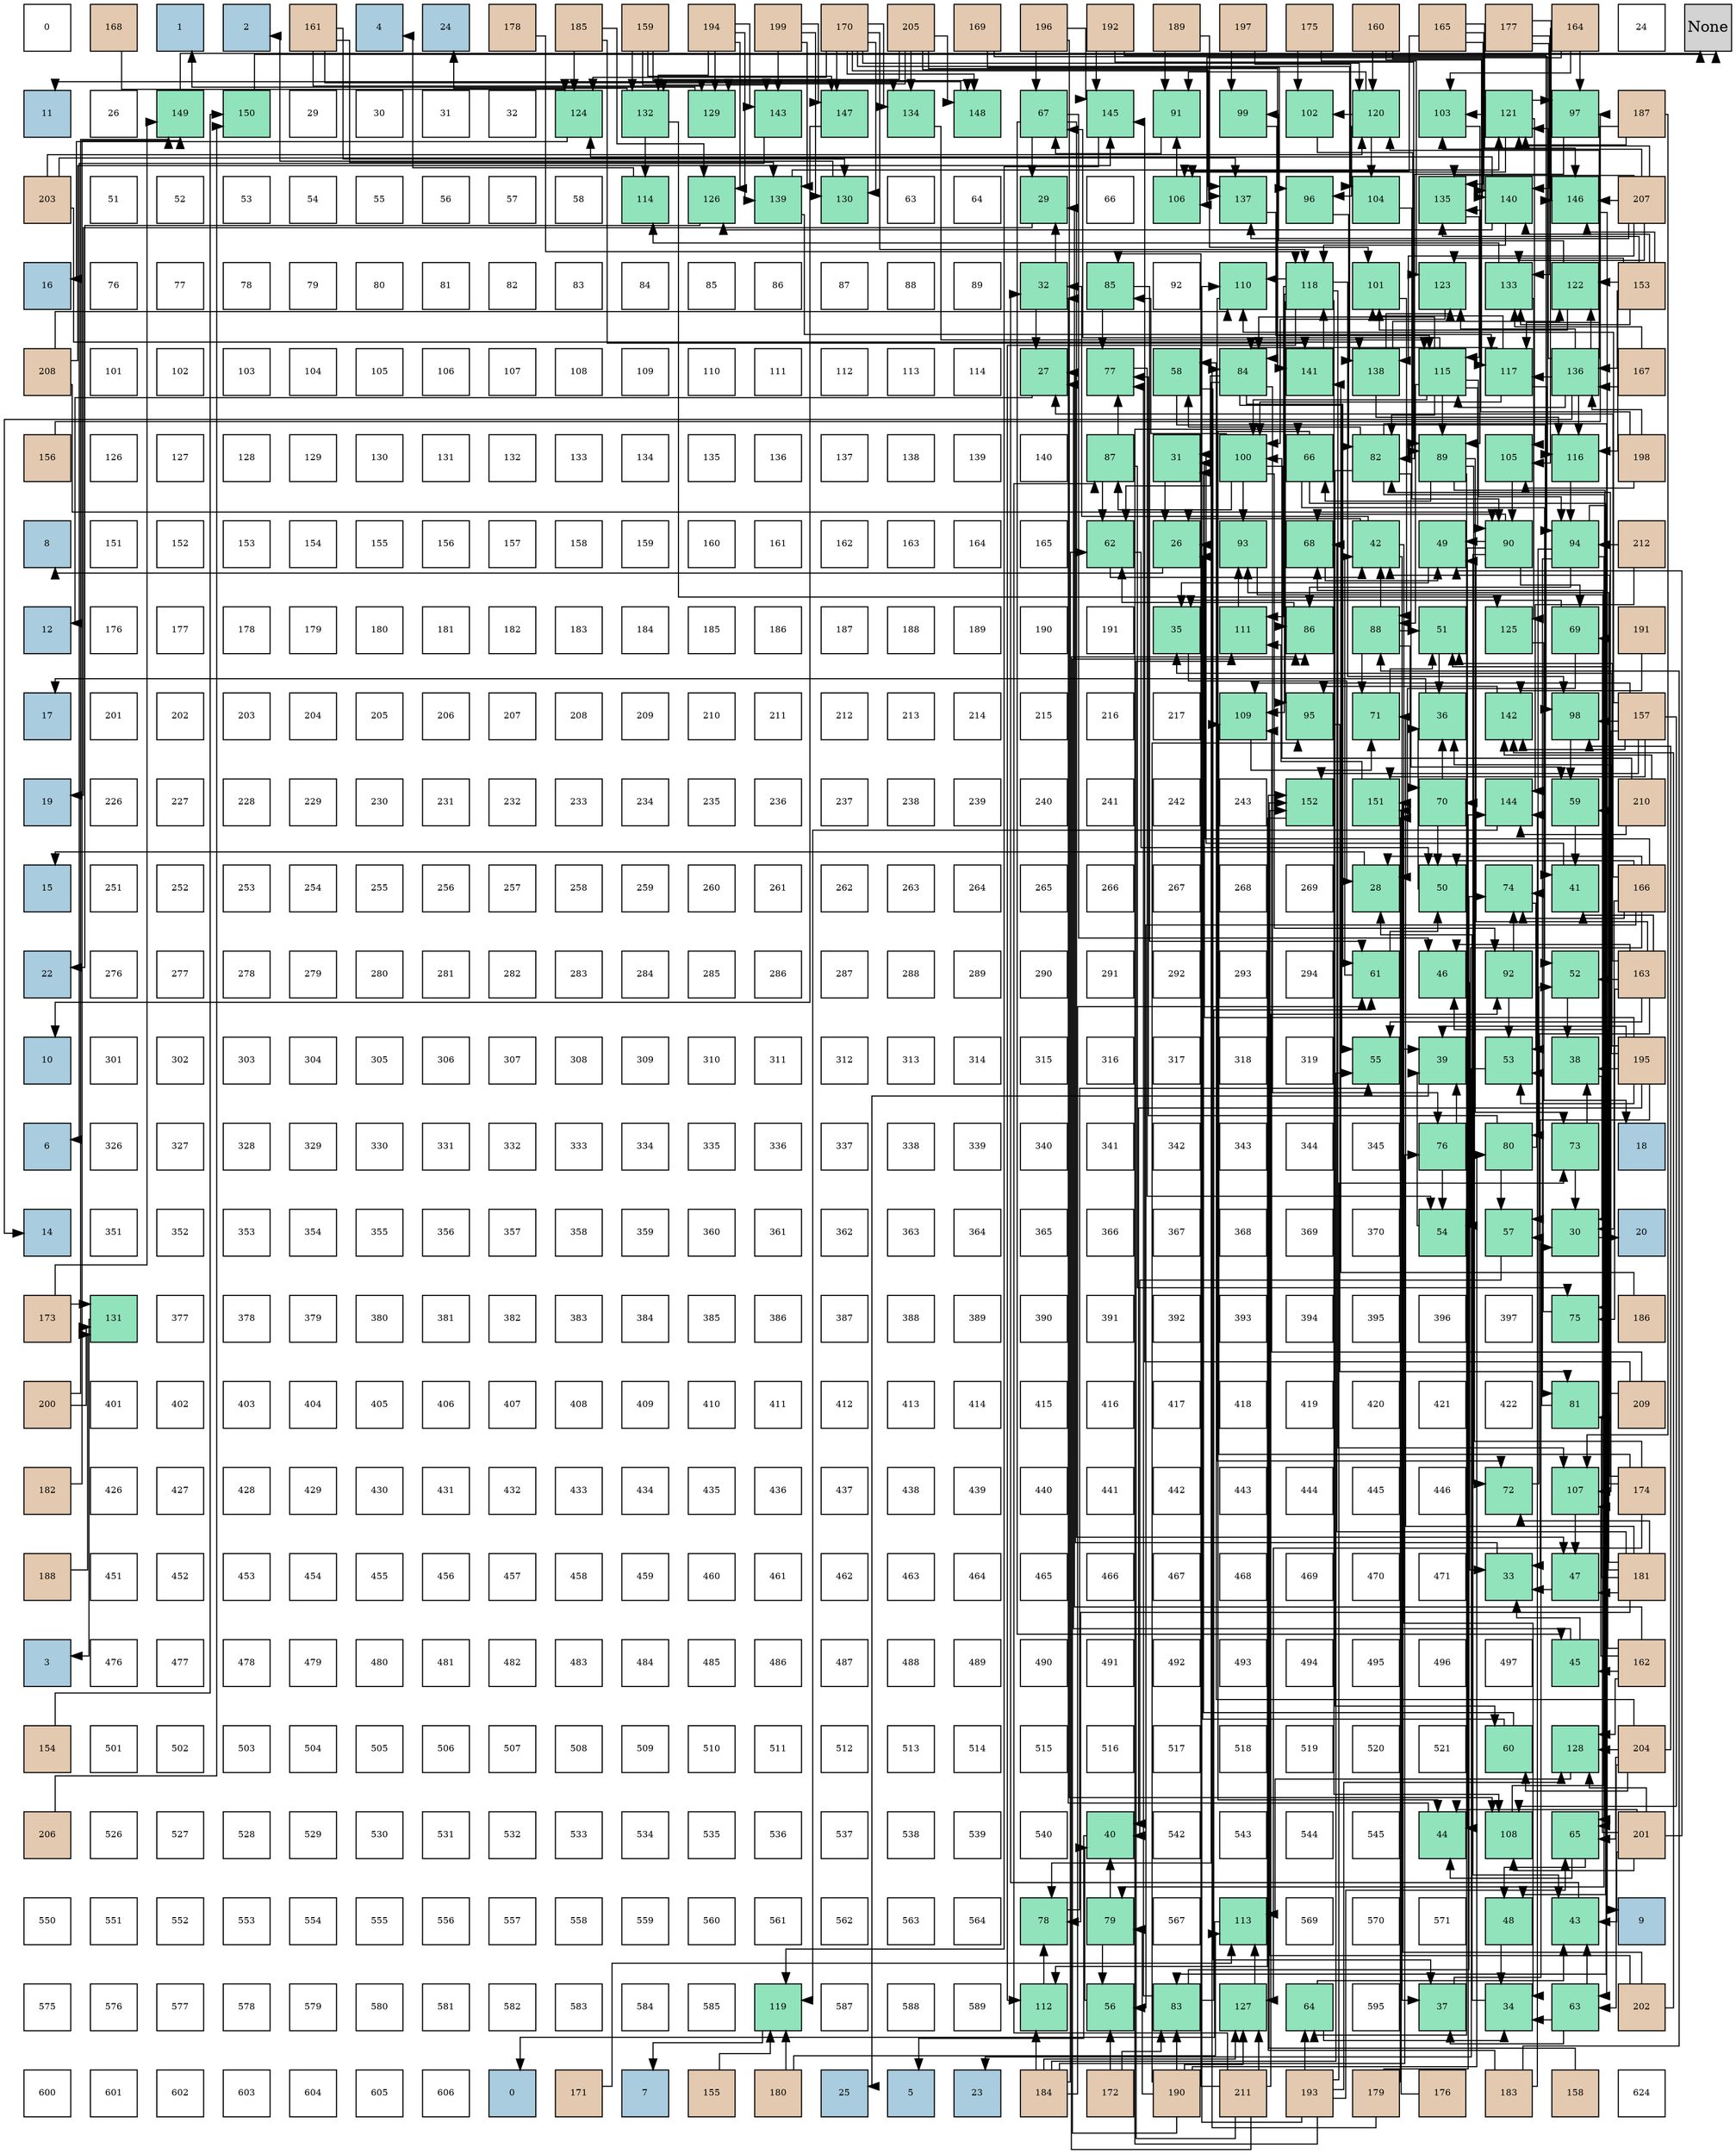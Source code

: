 digraph layout{
 rankdir=TB;
 splines=ortho;
 node [style=filled shape=square fixedsize=true width=0.6];
0[label="0", fontsize=8, fillcolor="#ffffff"];
1[label="168", fontsize=8, fillcolor="#e3c9af"];
2[label="1", fontsize=8, fillcolor="#a9ccde"];
3[label="2", fontsize=8, fillcolor="#a9ccde"];
4[label="161", fontsize=8, fillcolor="#e3c9af"];
5[label="4", fontsize=8, fillcolor="#a9ccde"];
6[label="24", fontsize=8, fillcolor="#a9ccde"];
7[label="178", fontsize=8, fillcolor="#e3c9af"];
8[label="185", fontsize=8, fillcolor="#e3c9af"];
9[label="159", fontsize=8, fillcolor="#e3c9af"];
10[label="194", fontsize=8, fillcolor="#e3c9af"];
11[label="199", fontsize=8, fillcolor="#e3c9af"];
12[label="170", fontsize=8, fillcolor="#e3c9af"];
13[label="205", fontsize=8, fillcolor="#e3c9af"];
14[label="169", fontsize=8, fillcolor="#e3c9af"];
15[label="196", fontsize=8, fillcolor="#e3c9af"];
16[label="192", fontsize=8, fillcolor="#e3c9af"];
17[label="189", fontsize=8, fillcolor="#e3c9af"];
18[label="197", fontsize=8, fillcolor="#e3c9af"];
19[label="175", fontsize=8, fillcolor="#e3c9af"];
20[label="160", fontsize=8, fillcolor="#e3c9af"];
21[label="165", fontsize=8, fillcolor="#e3c9af"];
22[label="177", fontsize=8, fillcolor="#e3c9af"];
23[label="164", fontsize=8, fillcolor="#e3c9af"];
24[label="24", fontsize=8, fillcolor="#ffffff"];
25[label="11", fontsize=8, fillcolor="#a9ccde"];
26[label="26", fontsize=8, fillcolor="#ffffff"];
27[label="149", fontsize=8, fillcolor="#91e3bb"];
28[label="150", fontsize=8, fillcolor="#91e3bb"];
29[label="29", fontsize=8, fillcolor="#ffffff"];
30[label="30", fontsize=8, fillcolor="#ffffff"];
31[label="31", fontsize=8, fillcolor="#ffffff"];
32[label="32", fontsize=8, fillcolor="#ffffff"];
33[label="124", fontsize=8, fillcolor="#91e3bb"];
34[label="132", fontsize=8, fillcolor="#91e3bb"];
35[label="129", fontsize=8, fillcolor="#91e3bb"];
36[label="143", fontsize=8, fillcolor="#91e3bb"];
37[label="147", fontsize=8, fillcolor="#91e3bb"];
38[label="134", fontsize=8, fillcolor="#91e3bb"];
39[label="148", fontsize=8, fillcolor="#91e3bb"];
40[label="67", fontsize=8, fillcolor="#91e3bb"];
41[label="145", fontsize=8, fillcolor="#91e3bb"];
42[label="91", fontsize=8, fillcolor="#91e3bb"];
43[label="99", fontsize=8, fillcolor="#91e3bb"];
44[label="102", fontsize=8, fillcolor="#91e3bb"];
45[label="120", fontsize=8, fillcolor="#91e3bb"];
46[label="103", fontsize=8, fillcolor="#91e3bb"];
47[label="121", fontsize=8, fillcolor="#91e3bb"];
48[label="97", fontsize=8, fillcolor="#91e3bb"];
49[label="187", fontsize=8, fillcolor="#e3c9af"];
50[label="203", fontsize=8, fillcolor="#e3c9af"];
51[label="51", fontsize=8, fillcolor="#ffffff"];
52[label="52", fontsize=8, fillcolor="#ffffff"];
53[label="53", fontsize=8, fillcolor="#ffffff"];
54[label="54", fontsize=8, fillcolor="#ffffff"];
55[label="55", fontsize=8, fillcolor="#ffffff"];
56[label="56", fontsize=8, fillcolor="#ffffff"];
57[label="57", fontsize=8, fillcolor="#ffffff"];
58[label="58", fontsize=8, fillcolor="#ffffff"];
59[label="114", fontsize=8, fillcolor="#91e3bb"];
60[label="126", fontsize=8, fillcolor="#91e3bb"];
61[label="139", fontsize=8, fillcolor="#91e3bb"];
62[label="130", fontsize=8, fillcolor="#91e3bb"];
63[label="63", fontsize=8, fillcolor="#ffffff"];
64[label="64", fontsize=8, fillcolor="#ffffff"];
65[label="29", fontsize=8, fillcolor="#91e3bb"];
66[label="66", fontsize=8, fillcolor="#ffffff"];
67[label="106", fontsize=8, fillcolor="#91e3bb"];
68[label="137", fontsize=8, fillcolor="#91e3bb"];
69[label="96", fontsize=8, fillcolor="#91e3bb"];
70[label="104", fontsize=8, fillcolor="#91e3bb"];
71[label="135", fontsize=8, fillcolor="#91e3bb"];
72[label="140", fontsize=8, fillcolor="#91e3bb"];
73[label="146", fontsize=8, fillcolor="#91e3bb"];
74[label="207", fontsize=8, fillcolor="#e3c9af"];
75[label="16", fontsize=8, fillcolor="#a9ccde"];
76[label="76", fontsize=8, fillcolor="#ffffff"];
77[label="77", fontsize=8, fillcolor="#ffffff"];
78[label="78", fontsize=8, fillcolor="#ffffff"];
79[label="79", fontsize=8, fillcolor="#ffffff"];
80[label="80", fontsize=8, fillcolor="#ffffff"];
81[label="81", fontsize=8, fillcolor="#ffffff"];
82[label="82", fontsize=8, fillcolor="#ffffff"];
83[label="83", fontsize=8, fillcolor="#ffffff"];
84[label="84", fontsize=8, fillcolor="#ffffff"];
85[label="85", fontsize=8, fillcolor="#ffffff"];
86[label="86", fontsize=8, fillcolor="#ffffff"];
87[label="87", fontsize=8, fillcolor="#ffffff"];
88[label="88", fontsize=8, fillcolor="#ffffff"];
89[label="89", fontsize=8, fillcolor="#ffffff"];
90[label="32", fontsize=8, fillcolor="#91e3bb"];
91[label="85", fontsize=8, fillcolor="#91e3bb"];
92[label="92", fontsize=8, fillcolor="#ffffff"];
93[label="110", fontsize=8, fillcolor="#91e3bb"];
94[label="118", fontsize=8, fillcolor="#91e3bb"];
95[label="101", fontsize=8, fillcolor="#91e3bb"];
96[label="123", fontsize=8, fillcolor="#91e3bb"];
97[label="133", fontsize=8, fillcolor="#91e3bb"];
98[label="122", fontsize=8, fillcolor="#91e3bb"];
99[label="153", fontsize=8, fillcolor="#e3c9af"];
100[label="208", fontsize=8, fillcolor="#e3c9af"];
101[label="101", fontsize=8, fillcolor="#ffffff"];
102[label="102", fontsize=8, fillcolor="#ffffff"];
103[label="103", fontsize=8, fillcolor="#ffffff"];
104[label="104", fontsize=8, fillcolor="#ffffff"];
105[label="105", fontsize=8, fillcolor="#ffffff"];
106[label="106", fontsize=8, fillcolor="#ffffff"];
107[label="107", fontsize=8, fillcolor="#ffffff"];
108[label="108", fontsize=8, fillcolor="#ffffff"];
109[label="109", fontsize=8, fillcolor="#ffffff"];
110[label="110", fontsize=8, fillcolor="#ffffff"];
111[label="111", fontsize=8, fillcolor="#ffffff"];
112[label="112", fontsize=8, fillcolor="#ffffff"];
113[label="113", fontsize=8, fillcolor="#ffffff"];
114[label="114", fontsize=8, fillcolor="#ffffff"];
115[label="27", fontsize=8, fillcolor="#91e3bb"];
116[label="77", fontsize=8, fillcolor="#91e3bb"];
117[label="58", fontsize=8, fillcolor="#91e3bb"];
118[label="84", fontsize=8, fillcolor="#91e3bb"];
119[label="141", fontsize=8, fillcolor="#91e3bb"];
120[label="138", fontsize=8, fillcolor="#91e3bb"];
121[label="115", fontsize=8, fillcolor="#91e3bb"];
122[label="117", fontsize=8, fillcolor="#91e3bb"];
123[label="136", fontsize=8, fillcolor="#91e3bb"];
124[label="167", fontsize=8, fillcolor="#e3c9af"];
125[label="156", fontsize=8, fillcolor="#e3c9af"];
126[label="126", fontsize=8, fillcolor="#ffffff"];
127[label="127", fontsize=8, fillcolor="#ffffff"];
128[label="128", fontsize=8, fillcolor="#ffffff"];
129[label="129", fontsize=8, fillcolor="#ffffff"];
130[label="130", fontsize=8, fillcolor="#ffffff"];
131[label="131", fontsize=8, fillcolor="#ffffff"];
132[label="132", fontsize=8, fillcolor="#ffffff"];
133[label="133", fontsize=8, fillcolor="#ffffff"];
134[label="134", fontsize=8, fillcolor="#ffffff"];
135[label="135", fontsize=8, fillcolor="#ffffff"];
136[label="136", fontsize=8, fillcolor="#ffffff"];
137[label="137", fontsize=8, fillcolor="#ffffff"];
138[label="138", fontsize=8, fillcolor="#ffffff"];
139[label="139", fontsize=8, fillcolor="#ffffff"];
140[label="140", fontsize=8, fillcolor="#ffffff"];
141[label="87", fontsize=8, fillcolor="#91e3bb"];
142[label="31", fontsize=8, fillcolor="#91e3bb"];
143[label="100", fontsize=8, fillcolor="#91e3bb"];
144[label="66", fontsize=8, fillcolor="#91e3bb"];
145[label="82", fontsize=8, fillcolor="#91e3bb"];
146[label="89", fontsize=8, fillcolor="#91e3bb"];
147[label="105", fontsize=8, fillcolor="#91e3bb"];
148[label="116", fontsize=8, fillcolor="#91e3bb"];
149[label="198", fontsize=8, fillcolor="#e3c9af"];
150[label="8", fontsize=8, fillcolor="#a9ccde"];
151[label="151", fontsize=8, fillcolor="#ffffff"];
152[label="152", fontsize=8, fillcolor="#ffffff"];
153[label="153", fontsize=8, fillcolor="#ffffff"];
154[label="154", fontsize=8, fillcolor="#ffffff"];
155[label="155", fontsize=8, fillcolor="#ffffff"];
156[label="156", fontsize=8, fillcolor="#ffffff"];
157[label="157", fontsize=8, fillcolor="#ffffff"];
158[label="158", fontsize=8, fillcolor="#ffffff"];
159[label="159", fontsize=8, fillcolor="#ffffff"];
160[label="160", fontsize=8, fillcolor="#ffffff"];
161[label="161", fontsize=8, fillcolor="#ffffff"];
162[label="162", fontsize=8, fillcolor="#ffffff"];
163[label="163", fontsize=8, fillcolor="#ffffff"];
164[label="164", fontsize=8, fillcolor="#ffffff"];
165[label="165", fontsize=8, fillcolor="#ffffff"];
166[label="62", fontsize=8, fillcolor="#91e3bb"];
167[label="26", fontsize=8, fillcolor="#91e3bb"];
168[label="93", fontsize=8, fillcolor="#91e3bb"];
169[label="68", fontsize=8, fillcolor="#91e3bb"];
170[label="42", fontsize=8, fillcolor="#91e3bb"];
171[label="49", fontsize=8, fillcolor="#91e3bb"];
172[label="90", fontsize=8, fillcolor="#91e3bb"];
173[label="94", fontsize=8, fillcolor="#91e3bb"];
174[label="212", fontsize=8, fillcolor="#e3c9af"];
175[label="12", fontsize=8, fillcolor="#a9ccde"];
176[label="176", fontsize=8, fillcolor="#ffffff"];
177[label="177", fontsize=8, fillcolor="#ffffff"];
178[label="178", fontsize=8, fillcolor="#ffffff"];
179[label="179", fontsize=8, fillcolor="#ffffff"];
180[label="180", fontsize=8, fillcolor="#ffffff"];
181[label="181", fontsize=8, fillcolor="#ffffff"];
182[label="182", fontsize=8, fillcolor="#ffffff"];
183[label="183", fontsize=8, fillcolor="#ffffff"];
184[label="184", fontsize=8, fillcolor="#ffffff"];
185[label="185", fontsize=8, fillcolor="#ffffff"];
186[label="186", fontsize=8, fillcolor="#ffffff"];
187[label="187", fontsize=8, fillcolor="#ffffff"];
188[label="188", fontsize=8, fillcolor="#ffffff"];
189[label="189", fontsize=8, fillcolor="#ffffff"];
190[label="190", fontsize=8, fillcolor="#ffffff"];
191[label="191", fontsize=8, fillcolor="#ffffff"];
192[label="35", fontsize=8, fillcolor="#91e3bb"];
193[label="111", fontsize=8, fillcolor="#91e3bb"];
194[label="86", fontsize=8, fillcolor="#91e3bb"];
195[label="88", fontsize=8, fillcolor="#91e3bb"];
196[label="51", fontsize=8, fillcolor="#91e3bb"];
197[label="125", fontsize=8, fillcolor="#91e3bb"];
198[label="69", fontsize=8, fillcolor="#91e3bb"];
199[label="191", fontsize=8, fillcolor="#e3c9af"];
200[label="17", fontsize=8, fillcolor="#a9ccde"];
201[label="201", fontsize=8, fillcolor="#ffffff"];
202[label="202", fontsize=8, fillcolor="#ffffff"];
203[label="203", fontsize=8, fillcolor="#ffffff"];
204[label="204", fontsize=8, fillcolor="#ffffff"];
205[label="205", fontsize=8, fillcolor="#ffffff"];
206[label="206", fontsize=8, fillcolor="#ffffff"];
207[label="207", fontsize=8, fillcolor="#ffffff"];
208[label="208", fontsize=8, fillcolor="#ffffff"];
209[label="209", fontsize=8, fillcolor="#ffffff"];
210[label="210", fontsize=8, fillcolor="#ffffff"];
211[label="211", fontsize=8, fillcolor="#ffffff"];
212[label="212", fontsize=8, fillcolor="#ffffff"];
213[label="213", fontsize=8, fillcolor="#ffffff"];
214[label="214", fontsize=8, fillcolor="#ffffff"];
215[label="215", fontsize=8, fillcolor="#ffffff"];
216[label="216", fontsize=8, fillcolor="#ffffff"];
217[label="217", fontsize=8, fillcolor="#ffffff"];
218[label="109", fontsize=8, fillcolor="#91e3bb"];
219[label="95", fontsize=8, fillcolor="#91e3bb"];
220[label="71", fontsize=8, fillcolor="#91e3bb"];
221[label="36", fontsize=8, fillcolor="#91e3bb"];
222[label="142", fontsize=8, fillcolor="#91e3bb"];
223[label="98", fontsize=8, fillcolor="#91e3bb"];
224[label="157", fontsize=8, fillcolor="#e3c9af"];
225[label="19", fontsize=8, fillcolor="#a9ccde"];
226[label="226", fontsize=8, fillcolor="#ffffff"];
227[label="227", fontsize=8, fillcolor="#ffffff"];
228[label="228", fontsize=8, fillcolor="#ffffff"];
229[label="229", fontsize=8, fillcolor="#ffffff"];
230[label="230", fontsize=8, fillcolor="#ffffff"];
231[label="231", fontsize=8, fillcolor="#ffffff"];
232[label="232", fontsize=8, fillcolor="#ffffff"];
233[label="233", fontsize=8, fillcolor="#ffffff"];
234[label="234", fontsize=8, fillcolor="#ffffff"];
235[label="235", fontsize=8, fillcolor="#ffffff"];
236[label="236", fontsize=8, fillcolor="#ffffff"];
237[label="237", fontsize=8, fillcolor="#ffffff"];
238[label="238", fontsize=8, fillcolor="#ffffff"];
239[label="239", fontsize=8, fillcolor="#ffffff"];
240[label="240", fontsize=8, fillcolor="#ffffff"];
241[label="241", fontsize=8, fillcolor="#ffffff"];
242[label="242", fontsize=8, fillcolor="#ffffff"];
243[label="243", fontsize=8, fillcolor="#ffffff"];
244[label="152", fontsize=8, fillcolor="#91e3bb"];
245[label="151", fontsize=8, fillcolor="#91e3bb"];
246[label="70", fontsize=8, fillcolor="#91e3bb"];
247[label="144", fontsize=8, fillcolor="#91e3bb"];
248[label="59", fontsize=8, fillcolor="#91e3bb"];
249[label="210", fontsize=8, fillcolor="#e3c9af"];
250[label="15", fontsize=8, fillcolor="#a9ccde"];
251[label="251", fontsize=8, fillcolor="#ffffff"];
252[label="252", fontsize=8, fillcolor="#ffffff"];
253[label="253", fontsize=8, fillcolor="#ffffff"];
254[label="254", fontsize=8, fillcolor="#ffffff"];
255[label="255", fontsize=8, fillcolor="#ffffff"];
256[label="256", fontsize=8, fillcolor="#ffffff"];
257[label="257", fontsize=8, fillcolor="#ffffff"];
258[label="258", fontsize=8, fillcolor="#ffffff"];
259[label="259", fontsize=8, fillcolor="#ffffff"];
260[label="260", fontsize=8, fillcolor="#ffffff"];
261[label="261", fontsize=8, fillcolor="#ffffff"];
262[label="262", fontsize=8, fillcolor="#ffffff"];
263[label="263", fontsize=8, fillcolor="#ffffff"];
264[label="264", fontsize=8, fillcolor="#ffffff"];
265[label="265", fontsize=8, fillcolor="#ffffff"];
266[label="266", fontsize=8, fillcolor="#ffffff"];
267[label="267", fontsize=8, fillcolor="#ffffff"];
268[label="268", fontsize=8, fillcolor="#ffffff"];
269[label="269", fontsize=8, fillcolor="#ffffff"];
270[label="28", fontsize=8, fillcolor="#91e3bb"];
271[label="50", fontsize=8, fillcolor="#91e3bb"];
272[label="74", fontsize=8, fillcolor="#91e3bb"];
273[label="41", fontsize=8, fillcolor="#91e3bb"];
274[label="166", fontsize=8, fillcolor="#e3c9af"];
275[label="22", fontsize=8, fillcolor="#a9ccde"];
276[label="276", fontsize=8, fillcolor="#ffffff"];
277[label="277", fontsize=8, fillcolor="#ffffff"];
278[label="278", fontsize=8, fillcolor="#ffffff"];
279[label="279", fontsize=8, fillcolor="#ffffff"];
280[label="280", fontsize=8, fillcolor="#ffffff"];
281[label="281", fontsize=8, fillcolor="#ffffff"];
282[label="282", fontsize=8, fillcolor="#ffffff"];
283[label="283", fontsize=8, fillcolor="#ffffff"];
284[label="284", fontsize=8, fillcolor="#ffffff"];
285[label="285", fontsize=8, fillcolor="#ffffff"];
286[label="286", fontsize=8, fillcolor="#ffffff"];
287[label="287", fontsize=8, fillcolor="#ffffff"];
288[label="288", fontsize=8, fillcolor="#ffffff"];
289[label="289", fontsize=8, fillcolor="#ffffff"];
290[label="290", fontsize=8, fillcolor="#ffffff"];
291[label="291", fontsize=8, fillcolor="#ffffff"];
292[label="292", fontsize=8, fillcolor="#ffffff"];
293[label="293", fontsize=8, fillcolor="#ffffff"];
294[label="294", fontsize=8, fillcolor="#ffffff"];
295[label="61", fontsize=8, fillcolor="#91e3bb"];
296[label="46", fontsize=8, fillcolor="#91e3bb"];
297[label="92", fontsize=8, fillcolor="#91e3bb"];
298[label="52", fontsize=8, fillcolor="#91e3bb"];
299[label="163", fontsize=8, fillcolor="#e3c9af"];
300[label="10", fontsize=8, fillcolor="#a9ccde"];
301[label="301", fontsize=8, fillcolor="#ffffff"];
302[label="302", fontsize=8, fillcolor="#ffffff"];
303[label="303", fontsize=8, fillcolor="#ffffff"];
304[label="304", fontsize=8, fillcolor="#ffffff"];
305[label="305", fontsize=8, fillcolor="#ffffff"];
306[label="306", fontsize=8, fillcolor="#ffffff"];
307[label="307", fontsize=8, fillcolor="#ffffff"];
308[label="308", fontsize=8, fillcolor="#ffffff"];
309[label="309", fontsize=8, fillcolor="#ffffff"];
310[label="310", fontsize=8, fillcolor="#ffffff"];
311[label="311", fontsize=8, fillcolor="#ffffff"];
312[label="312", fontsize=8, fillcolor="#ffffff"];
313[label="313", fontsize=8, fillcolor="#ffffff"];
314[label="314", fontsize=8, fillcolor="#ffffff"];
315[label="315", fontsize=8, fillcolor="#ffffff"];
316[label="316", fontsize=8, fillcolor="#ffffff"];
317[label="317", fontsize=8, fillcolor="#ffffff"];
318[label="318", fontsize=8, fillcolor="#ffffff"];
319[label="319", fontsize=8, fillcolor="#ffffff"];
320[label="55", fontsize=8, fillcolor="#91e3bb"];
321[label="39", fontsize=8, fillcolor="#91e3bb"];
322[label="53", fontsize=8, fillcolor="#91e3bb"];
323[label="38", fontsize=8, fillcolor="#91e3bb"];
324[label="195", fontsize=8, fillcolor="#e3c9af"];
325[label="6", fontsize=8, fillcolor="#a9ccde"];
326[label="326", fontsize=8, fillcolor="#ffffff"];
327[label="327", fontsize=8, fillcolor="#ffffff"];
328[label="328", fontsize=8, fillcolor="#ffffff"];
329[label="329", fontsize=8, fillcolor="#ffffff"];
330[label="330", fontsize=8, fillcolor="#ffffff"];
331[label="331", fontsize=8, fillcolor="#ffffff"];
332[label="332", fontsize=8, fillcolor="#ffffff"];
333[label="333", fontsize=8, fillcolor="#ffffff"];
334[label="334", fontsize=8, fillcolor="#ffffff"];
335[label="335", fontsize=8, fillcolor="#ffffff"];
336[label="336", fontsize=8, fillcolor="#ffffff"];
337[label="337", fontsize=8, fillcolor="#ffffff"];
338[label="338", fontsize=8, fillcolor="#ffffff"];
339[label="339", fontsize=8, fillcolor="#ffffff"];
340[label="340", fontsize=8, fillcolor="#ffffff"];
341[label="341", fontsize=8, fillcolor="#ffffff"];
342[label="342", fontsize=8, fillcolor="#ffffff"];
343[label="343", fontsize=8, fillcolor="#ffffff"];
344[label="344", fontsize=8, fillcolor="#ffffff"];
345[label="345", fontsize=8, fillcolor="#ffffff"];
346[label="76", fontsize=8, fillcolor="#91e3bb"];
347[label="80", fontsize=8, fillcolor="#91e3bb"];
348[label="73", fontsize=8, fillcolor="#91e3bb"];
349[label="18", fontsize=8, fillcolor="#a9ccde"];
350[label="14", fontsize=8, fillcolor="#a9ccde"];
351[label="351", fontsize=8, fillcolor="#ffffff"];
352[label="352", fontsize=8, fillcolor="#ffffff"];
353[label="353", fontsize=8, fillcolor="#ffffff"];
354[label="354", fontsize=8, fillcolor="#ffffff"];
355[label="355", fontsize=8, fillcolor="#ffffff"];
356[label="356", fontsize=8, fillcolor="#ffffff"];
357[label="357", fontsize=8, fillcolor="#ffffff"];
358[label="358", fontsize=8, fillcolor="#ffffff"];
359[label="359", fontsize=8, fillcolor="#ffffff"];
360[label="360", fontsize=8, fillcolor="#ffffff"];
361[label="361", fontsize=8, fillcolor="#ffffff"];
362[label="362", fontsize=8, fillcolor="#ffffff"];
363[label="363", fontsize=8, fillcolor="#ffffff"];
364[label="364", fontsize=8, fillcolor="#ffffff"];
365[label="365", fontsize=8, fillcolor="#ffffff"];
366[label="366", fontsize=8, fillcolor="#ffffff"];
367[label="367", fontsize=8, fillcolor="#ffffff"];
368[label="368", fontsize=8, fillcolor="#ffffff"];
369[label="369", fontsize=8, fillcolor="#ffffff"];
370[label="370", fontsize=8, fillcolor="#ffffff"];
371[label="54", fontsize=8, fillcolor="#91e3bb"];
372[label="57", fontsize=8, fillcolor="#91e3bb"];
373[label="30", fontsize=8, fillcolor="#91e3bb"];
374[label="20", fontsize=8, fillcolor="#a9ccde"];
375[label="173", fontsize=8, fillcolor="#e3c9af"];
376[label="131", fontsize=8, fillcolor="#91e3bb"];
377[label="377", fontsize=8, fillcolor="#ffffff"];
378[label="378", fontsize=8, fillcolor="#ffffff"];
379[label="379", fontsize=8, fillcolor="#ffffff"];
380[label="380", fontsize=8, fillcolor="#ffffff"];
381[label="381", fontsize=8, fillcolor="#ffffff"];
382[label="382", fontsize=8, fillcolor="#ffffff"];
383[label="383", fontsize=8, fillcolor="#ffffff"];
384[label="384", fontsize=8, fillcolor="#ffffff"];
385[label="385", fontsize=8, fillcolor="#ffffff"];
386[label="386", fontsize=8, fillcolor="#ffffff"];
387[label="387", fontsize=8, fillcolor="#ffffff"];
388[label="388", fontsize=8, fillcolor="#ffffff"];
389[label="389", fontsize=8, fillcolor="#ffffff"];
390[label="390", fontsize=8, fillcolor="#ffffff"];
391[label="391", fontsize=8, fillcolor="#ffffff"];
392[label="392", fontsize=8, fillcolor="#ffffff"];
393[label="393", fontsize=8, fillcolor="#ffffff"];
394[label="394", fontsize=8, fillcolor="#ffffff"];
395[label="395", fontsize=8, fillcolor="#ffffff"];
396[label="396", fontsize=8, fillcolor="#ffffff"];
397[label="397", fontsize=8, fillcolor="#ffffff"];
398[label="75", fontsize=8, fillcolor="#91e3bb"];
399[label="186", fontsize=8, fillcolor="#e3c9af"];
400[label="200", fontsize=8, fillcolor="#e3c9af"];
401[label="401", fontsize=8, fillcolor="#ffffff"];
402[label="402", fontsize=8, fillcolor="#ffffff"];
403[label="403", fontsize=8, fillcolor="#ffffff"];
404[label="404", fontsize=8, fillcolor="#ffffff"];
405[label="405", fontsize=8, fillcolor="#ffffff"];
406[label="406", fontsize=8, fillcolor="#ffffff"];
407[label="407", fontsize=8, fillcolor="#ffffff"];
408[label="408", fontsize=8, fillcolor="#ffffff"];
409[label="409", fontsize=8, fillcolor="#ffffff"];
410[label="410", fontsize=8, fillcolor="#ffffff"];
411[label="411", fontsize=8, fillcolor="#ffffff"];
412[label="412", fontsize=8, fillcolor="#ffffff"];
413[label="413", fontsize=8, fillcolor="#ffffff"];
414[label="414", fontsize=8, fillcolor="#ffffff"];
415[label="415", fontsize=8, fillcolor="#ffffff"];
416[label="416", fontsize=8, fillcolor="#ffffff"];
417[label="417", fontsize=8, fillcolor="#ffffff"];
418[label="418", fontsize=8, fillcolor="#ffffff"];
419[label="419", fontsize=8, fillcolor="#ffffff"];
420[label="420", fontsize=8, fillcolor="#ffffff"];
421[label="421", fontsize=8, fillcolor="#ffffff"];
422[label="422", fontsize=8, fillcolor="#ffffff"];
423[label="81", fontsize=8, fillcolor="#91e3bb"];
424[label="209", fontsize=8, fillcolor="#e3c9af"];
425[label="182", fontsize=8, fillcolor="#e3c9af"];
426[label="426", fontsize=8, fillcolor="#ffffff"];
427[label="427", fontsize=8, fillcolor="#ffffff"];
428[label="428", fontsize=8, fillcolor="#ffffff"];
429[label="429", fontsize=8, fillcolor="#ffffff"];
430[label="430", fontsize=8, fillcolor="#ffffff"];
431[label="431", fontsize=8, fillcolor="#ffffff"];
432[label="432", fontsize=8, fillcolor="#ffffff"];
433[label="433", fontsize=8, fillcolor="#ffffff"];
434[label="434", fontsize=8, fillcolor="#ffffff"];
435[label="435", fontsize=8, fillcolor="#ffffff"];
436[label="436", fontsize=8, fillcolor="#ffffff"];
437[label="437", fontsize=8, fillcolor="#ffffff"];
438[label="438", fontsize=8, fillcolor="#ffffff"];
439[label="439", fontsize=8, fillcolor="#ffffff"];
440[label="440", fontsize=8, fillcolor="#ffffff"];
441[label="441", fontsize=8, fillcolor="#ffffff"];
442[label="442", fontsize=8, fillcolor="#ffffff"];
443[label="443", fontsize=8, fillcolor="#ffffff"];
444[label="444", fontsize=8, fillcolor="#ffffff"];
445[label="445", fontsize=8, fillcolor="#ffffff"];
446[label="446", fontsize=8, fillcolor="#ffffff"];
447[label="72", fontsize=8, fillcolor="#91e3bb"];
448[label="107", fontsize=8, fillcolor="#91e3bb"];
449[label="174", fontsize=8, fillcolor="#e3c9af"];
450[label="188", fontsize=8, fillcolor="#e3c9af"];
451[label="451", fontsize=8, fillcolor="#ffffff"];
452[label="452", fontsize=8, fillcolor="#ffffff"];
453[label="453", fontsize=8, fillcolor="#ffffff"];
454[label="454", fontsize=8, fillcolor="#ffffff"];
455[label="455", fontsize=8, fillcolor="#ffffff"];
456[label="456", fontsize=8, fillcolor="#ffffff"];
457[label="457", fontsize=8, fillcolor="#ffffff"];
458[label="458", fontsize=8, fillcolor="#ffffff"];
459[label="459", fontsize=8, fillcolor="#ffffff"];
460[label="460", fontsize=8, fillcolor="#ffffff"];
461[label="461", fontsize=8, fillcolor="#ffffff"];
462[label="462", fontsize=8, fillcolor="#ffffff"];
463[label="463", fontsize=8, fillcolor="#ffffff"];
464[label="464", fontsize=8, fillcolor="#ffffff"];
465[label="465", fontsize=8, fillcolor="#ffffff"];
466[label="466", fontsize=8, fillcolor="#ffffff"];
467[label="467", fontsize=8, fillcolor="#ffffff"];
468[label="468", fontsize=8, fillcolor="#ffffff"];
469[label="469", fontsize=8, fillcolor="#ffffff"];
470[label="470", fontsize=8, fillcolor="#ffffff"];
471[label="471", fontsize=8, fillcolor="#ffffff"];
472[label="33", fontsize=8, fillcolor="#91e3bb"];
473[label="47", fontsize=8, fillcolor="#91e3bb"];
474[label="181", fontsize=8, fillcolor="#e3c9af"];
475[label="3", fontsize=8, fillcolor="#a9ccde"];
476[label="476", fontsize=8, fillcolor="#ffffff"];
477[label="477", fontsize=8, fillcolor="#ffffff"];
478[label="478", fontsize=8, fillcolor="#ffffff"];
479[label="479", fontsize=8, fillcolor="#ffffff"];
480[label="480", fontsize=8, fillcolor="#ffffff"];
481[label="481", fontsize=8, fillcolor="#ffffff"];
482[label="482", fontsize=8, fillcolor="#ffffff"];
483[label="483", fontsize=8, fillcolor="#ffffff"];
484[label="484", fontsize=8, fillcolor="#ffffff"];
485[label="485", fontsize=8, fillcolor="#ffffff"];
486[label="486", fontsize=8, fillcolor="#ffffff"];
487[label="487", fontsize=8, fillcolor="#ffffff"];
488[label="488", fontsize=8, fillcolor="#ffffff"];
489[label="489", fontsize=8, fillcolor="#ffffff"];
490[label="490", fontsize=8, fillcolor="#ffffff"];
491[label="491", fontsize=8, fillcolor="#ffffff"];
492[label="492", fontsize=8, fillcolor="#ffffff"];
493[label="493", fontsize=8, fillcolor="#ffffff"];
494[label="494", fontsize=8, fillcolor="#ffffff"];
495[label="495", fontsize=8, fillcolor="#ffffff"];
496[label="496", fontsize=8, fillcolor="#ffffff"];
497[label="497", fontsize=8, fillcolor="#ffffff"];
498[label="45", fontsize=8, fillcolor="#91e3bb"];
499[label="162", fontsize=8, fillcolor="#e3c9af"];
500[label="154", fontsize=8, fillcolor="#e3c9af"];
501[label="501", fontsize=8, fillcolor="#ffffff"];
502[label="502", fontsize=8, fillcolor="#ffffff"];
503[label="503", fontsize=8, fillcolor="#ffffff"];
504[label="504", fontsize=8, fillcolor="#ffffff"];
505[label="505", fontsize=8, fillcolor="#ffffff"];
506[label="506", fontsize=8, fillcolor="#ffffff"];
507[label="507", fontsize=8, fillcolor="#ffffff"];
508[label="508", fontsize=8, fillcolor="#ffffff"];
509[label="509", fontsize=8, fillcolor="#ffffff"];
510[label="510", fontsize=8, fillcolor="#ffffff"];
511[label="511", fontsize=8, fillcolor="#ffffff"];
512[label="512", fontsize=8, fillcolor="#ffffff"];
513[label="513", fontsize=8, fillcolor="#ffffff"];
514[label="514", fontsize=8, fillcolor="#ffffff"];
515[label="515", fontsize=8, fillcolor="#ffffff"];
516[label="516", fontsize=8, fillcolor="#ffffff"];
517[label="517", fontsize=8, fillcolor="#ffffff"];
518[label="518", fontsize=8, fillcolor="#ffffff"];
519[label="519", fontsize=8, fillcolor="#ffffff"];
520[label="520", fontsize=8, fillcolor="#ffffff"];
521[label="521", fontsize=8, fillcolor="#ffffff"];
522[label="60", fontsize=8, fillcolor="#91e3bb"];
523[label="128", fontsize=8, fillcolor="#91e3bb"];
524[label="204", fontsize=8, fillcolor="#e3c9af"];
525[label="206", fontsize=8, fillcolor="#e3c9af"];
526[label="526", fontsize=8, fillcolor="#ffffff"];
527[label="527", fontsize=8, fillcolor="#ffffff"];
528[label="528", fontsize=8, fillcolor="#ffffff"];
529[label="529", fontsize=8, fillcolor="#ffffff"];
530[label="530", fontsize=8, fillcolor="#ffffff"];
531[label="531", fontsize=8, fillcolor="#ffffff"];
532[label="532", fontsize=8, fillcolor="#ffffff"];
533[label="533", fontsize=8, fillcolor="#ffffff"];
534[label="534", fontsize=8, fillcolor="#ffffff"];
535[label="535", fontsize=8, fillcolor="#ffffff"];
536[label="536", fontsize=8, fillcolor="#ffffff"];
537[label="537", fontsize=8, fillcolor="#ffffff"];
538[label="538", fontsize=8, fillcolor="#ffffff"];
539[label="539", fontsize=8, fillcolor="#ffffff"];
540[label="540", fontsize=8, fillcolor="#ffffff"];
541[label="40", fontsize=8, fillcolor="#91e3bb"];
542[label="542", fontsize=8, fillcolor="#ffffff"];
543[label="543", fontsize=8, fillcolor="#ffffff"];
544[label="544", fontsize=8, fillcolor="#ffffff"];
545[label="545", fontsize=8, fillcolor="#ffffff"];
546[label="44", fontsize=8, fillcolor="#91e3bb"];
547[label="108", fontsize=8, fillcolor="#91e3bb"];
548[label="65", fontsize=8, fillcolor="#91e3bb"];
549[label="201", fontsize=8, fillcolor="#e3c9af"];
550[label="550", fontsize=8, fillcolor="#ffffff"];
551[label="551", fontsize=8, fillcolor="#ffffff"];
552[label="552", fontsize=8, fillcolor="#ffffff"];
553[label="553", fontsize=8, fillcolor="#ffffff"];
554[label="554", fontsize=8, fillcolor="#ffffff"];
555[label="555", fontsize=8, fillcolor="#ffffff"];
556[label="556", fontsize=8, fillcolor="#ffffff"];
557[label="557", fontsize=8, fillcolor="#ffffff"];
558[label="558", fontsize=8, fillcolor="#ffffff"];
559[label="559", fontsize=8, fillcolor="#ffffff"];
560[label="560", fontsize=8, fillcolor="#ffffff"];
561[label="561", fontsize=8, fillcolor="#ffffff"];
562[label="562", fontsize=8, fillcolor="#ffffff"];
563[label="563", fontsize=8, fillcolor="#ffffff"];
564[label="564", fontsize=8, fillcolor="#ffffff"];
565[label="78", fontsize=8, fillcolor="#91e3bb"];
566[label="79", fontsize=8, fillcolor="#91e3bb"];
567[label="567", fontsize=8, fillcolor="#ffffff"];
568[label="113", fontsize=8, fillcolor="#91e3bb"];
569[label="569", fontsize=8, fillcolor="#ffffff"];
570[label="570", fontsize=8, fillcolor="#ffffff"];
571[label="571", fontsize=8, fillcolor="#ffffff"];
572[label="48", fontsize=8, fillcolor="#91e3bb"];
573[label="43", fontsize=8, fillcolor="#91e3bb"];
574[label="9", fontsize=8, fillcolor="#a9ccde"];
575[label="575", fontsize=8, fillcolor="#ffffff"];
576[label="576", fontsize=8, fillcolor="#ffffff"];
577[label="577", fontsize=8, fillcolor="#ffffff"];
578[label="578", fontsize=8, fillcolor="#ffffff"];
579[label="579", fontsize=8, fillcolor="#ffffff"];
580[label="580", fontsize=8, fillcolor="#ffffff"];
581[label="581", fontsize=8, fillcolor="#ffffff"];
582[label="582", fontsize=8, fillcolor="#ffffff"];
583[label="583", fontsize=8, fillcolor="#ffffff"];
584[label="584", fontsize=8, fillcolor="#ffffff"];
585[label="585", fontsize=8, fillcolor="#ffffff"];
586[label="119", fontsize=8, fillcolor="#91e3bb"];
587[label="587", fontsize=8, fillcolor="#ffffff"];
588[label="588", fontsize=8, fillcolor="#ffffff"];
589[label="589", fontsize=8, fillcolor="#ffffff"];
590[label="112", fontsize=8, fillcolor="#91e3bb"];
591[label="56", fontsize=8, fillcolor="#91e3bb"];
592[label="83", fontsize=8, fillcolor="#91e3bb"];
593[label="127", fontsize=8, fillcolor="#91e3bb"];
594[label="64", fontsize=8, fillcolor="#91e3bb"];
595[label="595", fontsize=8, fillcolor="#ffffff"];
596[label="37", fontsize=8, fillcolor="#91e3bb"];
597[label="34", fontsize=8, fillcolor="#91e3bb"];
598[label="63", fontsize=8, fillcolor="#91e3bb"];
599[label="202", fontsize=8, fillcolor="#e3c9af"];
600[label="600", fontsize=8, fillcolor="#ffffff"];
601[label="601", fontsize=8, fillcolor="#ffffff"];
602[label="602", fontsize=8, fillcolor="#ffffff"];
603[label="603", fontsize=8, fillcolor="#ffffff"];
604[label="604", fontsize=8, fillcolor="#ffffff"];
605[label="605", fontsize=8, fillcolor="#ffffff"];
606[label="606", fontsize=8, fillcolor="#ffffff"];
607[label="0", fontsize=8, fillcolor="#a9ccde"];
608[label="171", fontsize=8, fillcolor="#e3c9af"];
609[label="7", fontsize=8, fillcolor="#a9ccde"];
610[label="155", fontsize=8, fillcolor="#e3c9af"];
611[label="180", fontsize=8, fillcolor="#e3c9af"];
612[label="25", fontsize=8, fillcolor="#a9ccde"];
613[label="5", fontsize=8, fillcolor="#a9ccde"];
614[label="23", fontsize=8, fillcolor="#a9ccde"];
615[label="184", fontsize=8, fillcolor="#e3c9af"];
616[label="172", fontsize=8, fillcolor="#e3c9af"];
617[label="190", fontsize=8, fillcolor="#e3c9af"];
618[label="211", fontsize=8, fillcolor="#e3c9af"];
619[label="193", fontsize=8, fillcolor="#e3c9af"];
620[label="179", fontsize=8, fillcolor="#e3c9af"];
621[label="176", fontsize=8, fillcolor="#e3c9af"];
622[label="183", fontsize=8, fillcolor="#e3c9af"];
623[label="158", fontsize=8, fillcolor="#e3c9af"];
624[label="624", fontsize=8, fillcolor="#ffffff"];
edge [constraint=false, style=vis];167 -> 150;
115 -> 175;
270 -> 250;
65 -> 225;
373 -> 374;
142 -> 167;
90 -> 115;
90 -> 65;
472 -> 115;
597 -> 270;
192 -> 270;
221 -> 200;
596 -> 373;
323 -> 373;
321 -> 612;
541 -> 613;
273 -> 142;
170 -> 167;
170 -> 90;
170 -> 597;
170 -> 596;
573 -> 90;
546 -> 90;
498 -> 115;
498 -> 472;
296 -> 472;
473 -> 472;
572 -> 597;
171 -> 192;
271 -> 221;
196 -> 221;
298 -> 323;
322 -> 614;
371 -> 321;
320 -> 321;
591 -> 541;
372 -> 541;
117 -> 596;
117 -> 273;
248 -> 273;
522 -> 167;
522 -> 142;
295 -> 170;
295 -> 271;
166 -> 170;
166 -> 271;
598 -> 597;
598 -> 596;
598 -> 573;
594 -> 597;
594 -> 573;
548 -> 546;
548 -> 572;
144 -> 546;
144 -> 572;
144 -> 298;
40 -> 65;
40 -> 498;
40 -> 296;
40 -> 473;
169 -> 171;
198 -> 270;
198 -> 192;
246 -> 221;
246 -> 271;
220 -> 196;
447 -> 298;
348 -> 373;
348 -> 323;
272 -> 322;
398 -> 322;
346 -> 321;
346 -> 371;
116 -> 371;
565 -> 320;
566 -> 541;
566 -> 591;
347 -> 372;
347 -> 272;
347 -> 116;
423 -> 372;
145 -> 117;
145 -> 248;
145 -> 522;
145 -> 598;
145 -> 548;
592 -> 295;
592 -> 272;
592 -> 116;
118 -> 320;
118 -> 295;
118 -> 166;
118 -> 346;
118 -> 565;
91 -> 295;
91 -> 116;
194 -> 166;
141 -> 166;
141 -> 398;
141 -> 116;
195 -> 170;
195 -> 196;
195 -> 246;
195 -> 220;
146 -> 594;
146 -> 548;
146 -> 144;
146 -> 447;
146 -> 348;
172 -> 573;
172 -> 546;
172 -> 171;
172 -> 169;
172 -> 198;
42 -> 40;
297 -> 322;
297 -> 272;
168 -> 398;
173 -> 566;
173 -> 347;
173 -> 423;
173 -> 592;
173 -> 194;
219 -> 423;
69 -> 145;
48 -> 145;
223 -> 248;
43 -> 118;
143 -> 91;
143 -> 194;
143 -> 141;
143 -> 297;
143 -> 168;
95 -> 195;
44 -> 146;
46 -> 146;
70 -> 172;
147 -> 172;
67 -> 42;
448 -> 473;
547 -> 169;
218 -> 220;
93 -> 447;
193 -> 168;
590 -> 565;
568 -> 607;
59 -> 5;
121 -> 40;
121 -> 145;
121 -> 118;
121 -> 195;
121 -> 146;
121 -> 172;
121 -> 173;
121 -> 143;
148 -> 173;
122 -> 118;
122 -> 173;
122 -> 143;
122 -> 95;
94 -> 219;
94 -> 223;
94 -> 448;
94 -> 547;
94 -> 218;
94 -> 93;
94 -> 193;
94 -> 590;
586 -> 609;
45 -> 42;
45 -> 69;
45 -> 44;
45 -> 70;
47 -> 48;
47 -> 46;
47 -> 147;
47 -> 67;
98 -> 43;
98 -> 95;
96 -> 143;
33 -> 75;
197 -> 349;
60 -> 275;
593 -> 568;
523 -> 568;
35 -> 2;
62 -> 3;
376 -> 475;
34 -> 6;
34 -> 59;
34 -> 197;
97 -> 59;
97 -> 197;
38 -> 121;
71 -> 121;
123 -> 350;
123 -> 121;
123 -> 148;
123 -> 122;
123 -> 45;
123 -> 47;
123 -> 98;
123 -> 96;
68 -> 121;
120 -> 148;
120 -> 98;
120 -> 96;
61 -> 122;
61 -> 47;
72 -> 94;
72 -> 33;
72 -> 60;
119 -> 94;
222 -> 219;
36 -> 325;
247 -> 586;
41 -> 586;
73 -> 574;
37 -> 300;
39 -> 25;
27 -> None;
28 -> None;
245 -> 193;
244 -> 590;
99 -> 148;
99 -> 98;
99 -> 96;
99 -> 97;
99 -> 71;
99 -> 123;
99 -> 72;
99 -> 73;
500 -> 28;
610 -> 586;
125 -> 48;
224 -> 223;
224 -> 448;
224 -> 547;
224 -> 218;
224 -> 93;
224 -> 222;
224 -> 245;
224 -> 244;
623 -> 244;
9 -> 34;
9 -> 36;
9 -> 37;
9 -> 39;
20 -> 122;
20 -> 45;
20 -> 72;
4 -> 35;
4 -> 62;
4 -> 38;
4 -> 61;
499 -> 65;
499 -> 498;
499 -> 296;
499 -> 448;
499 -> 523;
299 -> 273;
299 -> 296;
299 -> 171;
299 -> 196;
299 -> 298;
299 -> 320;
299 -> 372;
299 -> 398;
23 -> 48;
23 -> 46;
23 -> 147;
23 -> 67;
21 -> 67;
21 -> 71;
21 -> 72;
21 -> 73;
274 -> 167;
274 -> 115;
274 -> 270;
274 -> 373;
274 -> 271;
274 -> 371;
274 -> 591;
274 -> 272;
124 -> 97;
124 -> 123;
1 -> 33;
14 -> 69;
14 -> 148;
12 -> 94;
12 -> 45;
12 -> 33;
12 -> 62;
12 -> 38;
12 -> 68;
12 -> 120;
12 -> 37;
12 -> 39;
608 -> 568;
616 -> 591;
616 -> 592;
375 -> 376;
375 -> 27;
449 -> 170;
449 -> 196;
449 -> 246;
449 -> 218;
449 -> 593;
19 -> 44;
19 -> 96;
621 -> 245;
22 -> 97;
22 -> 72;
22 -> 73;
7 -> 94;
620 -> 118;
620 -> 247;
620 -> 245;
611 -> 568;
611 -> 586;
474 -> 473;
474 -> 248;
474 -> 169;
474 -> 220;
474 -> 447;
474 -> 565;
474 -> 423;
474 -> 168;
425 -> 27;
622 -> 195;
622 -> 247;
622 -> 244;
615 -> 320;
615 -> 295;
615 -> 166;
615 -> 346;
615 -> 590;
615 -> 593;
8 -> 33;
8 -> 60;
8 -> 119;
399 -> 119;
49 -> 448;
49 -> 122;
49 -> 47;
450 -> 376;
17 -> 42;
17 -> 95;
617 -> 566;
617 -> 347;
617 -> 592;
617 -> 194;
617 -> 219;
617 -> 593;
199 -> 222;
16 -> 146;
16 -> 223;
16 -> 41;
619 -> 594;
619 -> 548;
619 -> 144;
619 -> 348;
619 -> 93;
619 -> 523;
10 -> 60;
10 -> 35;
10 -> 34;
10 -> 61;
10 -> 36;
324 -> 142;
324 -> 472;
324 -> 192;
324 -> 221;
324 -> 323;
324 -> 321;
324 -> 541;
324 -> 322;
15 -> 40;
15 -> 547;
15 -> 41;
18 -> 43;
18 -> 70;
149 -> 147;
149 -> 71;
149 -> 123;
11 -> 62;
11 -> 61;
11 -> 36;
11 -> 37;
400 -> 376;
400 -> 27;
549 -> 573;
549 -> 546;
549 -> 171;
549 -> 198;
549 -> 547;
549 -> 523;
599 -> 222;
599 -> 245;
599 -> 244;
50 -> 45;
50 -> 68;
50 -> 120;
524 -> 117;
524 -> 522;
524 -> 598;
524 -> 548;
524 -> 223;
524 -> 523;
13 -> 35;
13 -> 34;
13 -> 38;
13 -> 68;
13 -> 119;
13 -> 39;
525 -> 28;
74 -> 46;
74 -> 47;
74 -> 97;
74 -> 71;
74 -> 68;
74 -> 120;
74 -> 73;
100 -> 172;
100 -> 93;
100 -> 41;
424 -> 145;
424 -> 218;
424 -> 41;
249 -> 143;
249 -> 222;
249 -> 247;
618 -> 91;
618 -> 194;
618 -> 141;
618 -> 297;
618 -> 193;
618 -> 593;
174 -> 173;
174 -> 247;
edge [constraint=true, style=invis];
0 -> 25 -> 50 -> 75 -> 100 -> 125 -> 150 -> 175 -> 200 -> 225 -> 250 -> 275 -> 300 -> 325 -> 350 -> 375 -> 400 -> 425 -> 450 -> 475 -> 500 -> 525 -> 550 -> 575 -> 600;
1 -> 26 -> 51 -> 76 -> 101 -> 126 -> 151 -> 176 -> 201 -> 226 -> 251 -> 276 -> 301 -> 326 -> 351 -> 376 -> 401 -> 426 -> 451 -> 476 -> 501 -> 526 -> 551 -> 576 -> 601;
2 -> 27 -> 52 -> 77 -> 102 -> 127 -> 152 -> 177 -> 202 -> 227 -> 252 -> 277 -> 302 -> 327 -> 352 -> 377 -> 402 -> 427 -> 452 -> 477 -> 502 -> 527 -> 552 -> 577 -> 602;
3 -> 28 -> 53 -> 78 -> 103 -> 128 -> 153 -> 178 -> 203 -> 228 -> 253 -> 278 -> 303 -> 328 -> 353 -> 378 -> 403 -> 428 -> 453 -> 478 -> 503 -> 528 -> 553 -> 578 -> 603;
4 -> 29 -> 54 -> 79 -> 104 -> 129 -> 154 -> 179 -> 204 -> 229 -> 254 -> 279 -> 304 -> 329 -> 354 -> 379 -> 404 -> 429 -> 454 -> 479 -> 504 -> 529 -> 554 -> 579 -> 604;
5 -> 30 -> 55 -> 80 -> 105 -> 130 -> 155 -> 180 -> 205 -> 230 -> 255 -> 280 -> 305 -> 330 -> 355 -> 380 -> 405 -> 430 -> 455 -> 480 -> 505 -> 530 -> 555 -> 580 -> 605;
6 -> 31 -> 56 -> 81 -> 106 -> 131 -> 156 -> 181 -> 206 -> 231 -> 256 -> 281 -> 306 -> 331 -> 356 -> 381 -> 406 -> 431 -> 456 -> 481 -> 506 -> 531 -> 556 -> 581 -> 606;
7 -> 32 -> 57 -> 82 -> 107 -> 132 -> 157 -> 182 -> 207 -> 232 -> 257 -> 282 -> 307 -> 332 -> 357 -> 382 -> 407 -> 432 -> 457 -> 482 -> 507 -> 532 -> 557 -> 582 -> 607;
8 -> 33 -> 58 -> 83 -> 108 -> 133 -> 158 -> 183 -> 208 -> 233 -> 258 -> 283 -> 308 -> 333 -> 358 -> 383 -> 408 -> 433 -> 458 -> 483 -> 508 -> 533 -> 558 -> 583 -> 608;
9 -> 34 -> 59 -> 84 -> 109 -> 134 -> 159 -> 184 -> 209 -> 234 -> 259 -> 284 -> 309 -> 334 -> 359 -> 384 -> 409 -> 434 -> 459 -> 484 -> 509 -> 534 -> 559 -> 584 -> 609;
10 -> 35 -> 60 -> 85 -> 110 -> 135 -> 160 -> 185 -> 210 -> 235 -> 260 -> 285 -> 310 -> 335 -> 360 -> 385 -> 410 -> 435 -> 460 -> 485 -> 510 -> 535 -> 560 -> 585 -> 610;
11 -> 36 -> 61 -> 86 -> 111 -> 136 -> 161 -> 186 -> 211 -> 236 -> 261 -> 286 -> 311 -> 336 -> 361 -> 386 -> 411 -> 436 -> 461 -> 486 -> 511 -> 536 -> 561 -> 586 -> 611;
12 -> 37 -> 62 -> 87 -> 112 -> 137 -> 162 -> 187 -> 212 -> 237 -> 262 -> 287 -> 312 -> 337 -> 362 -> 387 -> 412 -> 437 -> 462 -> 487 -> 512 -> 537 -> 562 -> 587 -> 612;
13 -> 38 -> 63 -> 88 -> 113 -> 138 -> 163 -> 188 -> 213 -> 238 -> 263 -> 288 -> 313 -> 338 -> 363 -> 388 -> 413 -> 438 -> 463 -> 488 -> 513 -> 538 -> 563 -> 588 -> 613;
14 -> 39 -> 64 -> 89 -> 114 -> 139 -> 164 -> 189 -> 214 -> 239 -> 264 -> 289 -> 314 -> 339 -> 364 -> 389 -> 414 -> 439 -> 464 -> 489 -> 514 -> 539 -> 564 -> 589 -> 614;
15 -> 40 -> 65 -> 90 -> 115 -> 140 -> 165 -> 190 -> 215 -> 240 -> 265 -> 290 -> 315 -> 340 -> 365 -> 390 -> 415 -> 440 -> 465 -> 490 -> 515 -> 540 -> 565 -> 590 -> 615;
16 -> 41 -> 66 -> 91 -> 116 -> 141 -> 166 -> 191 -> 216 -> 241 -> 266 -> 291 -> 316 -> 341 -> 366 -> 391 -> 416 -> 441 -> 466 -> 491 -> 516 -> 541 -> 566 -> 591 -> 616;
17 -> 42 -> 67 -> 92 -> 117 -> 142 -> 167 -> 192 -> 217 -> 242 -> 267 -> 292 -> 317 -> 342 -> 367 -> 392 -> 417 -> 442 -> 467 -> 492 -> 517 -> 542 -> 567 -> 592 -> 617;
18 -> 43 -> 68 -> 93 -> 118 -> 143 -> 168 -> 193 -> 218 -> 243 -> 268 -> 293 -> 318 -> 343 -> 368 -> 393 -> 418 -> 443 -> 468 -> 493 -> 518 -> 543 -> 568 -> 593 -> 618;
19 -> 44 -> 69 -> 94 -> 119 -> 144 -> 169 -> 194 -> 219 -> 244 -> 269 -> 294 -> 319 -> 344 -> 369 -> 394 -> 419 -> 444 -> 469 -> 494 -> 519 -> 544 -> 569 -> 594 -> 619;
20 -> 45 -> 70 -> 95 -> 120 -> 145 -> 170 -> 195 -> 220 -> 245 -> 270 -> 295 -> 320 -> 345 -> 370 -> 395 -> 420 -> 445 -> 470 -> 495 -> 520 -> 545 -> 570 -> 595 -> 620;
21 -> 46 -> 71 -> 96 -> 121 -> 146 -> 171 -> 196 -> 221 -> 246 -> 271 -> 296 -> 321 -> 346 -> 371 -> 396 -> 421 -> 446 -> 471 -> 496 -> 521 -> 546 -> 571 -> 596 -> 621;
22 -> 47 -> 72 -> 97 -> 122 -> 147 -> 172 -> 197 -> 222 -> 247 -> 272 -> 297 -> 322 -> 347 -> 372 -> 397 -> 422 -> 447 -> 472 -> 497 -> 522 -> 547 -> 572 -> 597 -> 622;
23 -> 48 -> 73 -> 98 -> 123 -> 148 -> 173 -> 198 -> 223 -> 248 -> 273 -> 298 -> 323 -> 348 -> 373 -> 398 -> 423 -> 448 -> 473 -> 498 -> 523 -> 548 -> 573 -> 598 -> 623;
24 -> 49 -> 74 -> 99 -> 124 -> 149 -> 174 -> 199 -> 224 -> 249 -> 274 -> 299 -> 324 -> 349 -> 374 -> 399 -> 424 -> 449 -> 474 -> 499 -> 524 -> 549 -> 574 -> 599 -> 624;
rank = same {0 -> 1 -> 2 -> 3 -> 4 -> 5 -> 6 -> 7 -> 8 -> 9 -> 10 -> 11 -> 12 -> 13 -> 14 -> 15 -> 16 -> 17 -> 18 -> 19 -> 20 -> 21 -> 22 -> 23 -> 24};
rank = same {25 -> 26 -> 27 -> 28 -> 29 -> 30 -> 31 -> 32 -> 33 -> 34 -> 35 -> 36 -> 37 -> 38 -> 39 -> 40 -> 41 -> 42 -> 43 -> 44 -> 45 -> 46 -> 47 -> 48 -> 49};
rank = same {50 -> 51 -> 52 -> 53 -> 54 -> 55 -> 56 -> 57 -> 58 -> 59 -> 60 -> 61 -> 62 -> 63 -> 64 -> 65 -> 66 -> 67 -> 68 -> 69 -> 70 -> 71 -> 72 -> 73 -> 74};
rank = same {75 -> 76 -> 77 -> 78 -> 79 -> 80 -> 81 -> 82 -> 83 -> 84 -> 85 -> 86 -> 87 -> 88 -> 89 -> 90 -> 91 -> 92 -> 93 -> 94 -> 95 -> 96 -> 97 -> 98 -> 99};
rank = same {100 -> 101 -> 102 -> 103 -> 104 -> 105 -> 106 -> 107 -> 108 -> 109 -> 110 -> 111 -> 112 -> 113 -> 114 -> 115 -> 116 -> 117 -> 118 -> 119 -> 120 -> 121 -> 122 -> 123 -> 124};
rank = same {125 -> 126 -> 127 -> 128 -> 129 -> 130 -> 131 -> 132 -> 133 -> 134 -> 135 -> 136 -> 137 -> 138 -> 139 -> 140 -> 141 -> 142 -> 143 -> 144 -> 145 -> 146 -> 147 -> 148 -> 149};
rank = same {150 -> 151 -> 152 -> 153 -> 154 -> 155 -> 156 -> 157 -> 158 -> 159 -> 160 -> 161 -> 162 -> 163 -> 164 -> 165 -> 166 -> 167 -> 168 -> 169 -> 170 -> 171 -> 172 -> 173 -> 174};
rank = same {175 -> 176 -> 177 -> 178 -> 179 -> 180 -> 181 -> 182 -> 183 -> 184 -> 185 -> 186 -> 187 -> 188 -> 189 -> 190 -> 191 -> 192 -> 193 -> 194 -> 195 -> 196 -> 197 -> 198 -> 199};
rank = same {200 -> 201 -> 202 -> 203 -> 204 -> 205 -> 206 -> 207 -> 208 -> 209 -> 210 -> 211 -> 212 -> 213 -> 214 -> 215 -> 216 -> 217 -> 218 -> 219 -> 220 -> 221 -> 222 -> 223 -> 224};
rank = same {225 -> 226 -> 227 -> 228 -> 229 -> 230 -> 231 -> 232 -> 233 -> 234 -> 235 -> 236 -> 237 -> 238 -> 239 -> 240 -> 241 -> 242 -> 243 -> 244 -> 245 -> 246 -> 247 -> 248 -> 249};
rank = same {250 -> 251 -> 252 -> 253 -> 254 -> 255 -> 256 -> 257 -> 258 -> 259 -> 260 -> 261 -> 262 -> 263 -> 264 -> 265 -> 266 -> 267 -> 268 -> 269 -> 270 -> 271 -> 272 -> 273 -> 274};
rank = same {275 -> 276 -> 277 -> 278 -> 279 -> 280 -> 281 -> 282 -> 283 -> 284 -> 285 -> 286 -> 287 -> 288 -> 289 -> 290 -> 291 -> 292 -> 293 -> 294 -> 295 -> 296 -> 297 -> 298 -> 299};
rank = same {300 -> 301 -> 302 -> 303 -> 304 -> 305 -> 306 -> 307 -> 308 -> 309 -> 310 -> 311 -> 312 -> 313 -> 314 -> 315 -> 316 -> 317 -> 318 -> 319 -> 320 -> 321 -> 322 -> 323 -> 324};
rank = same {325 -> 326 -> 327 -> 328 -> 329 -> 330 -> 331 -> 332 -> 333 -> 334 -> 335 -> 336 -> 337 -> 338 -> 339 -> 340 -> 341 -> 342 -> 343 -> 344 -> 345 -> 346 -> 347 -> 348 -> 349};
rank = same {350 -> 351 -> 352 -> 353 -> 354 -> 355 -> 356 -> 357 -> 358 -> 359 -> 360 -> 361 -> 362 -> 363 -> 364 -> 365 -> 366 -> 367 -> 368 -> 369 -> 370 -> 371 -> 372 -> 373 -> 374};
rank = same {375 -> 376 -> 377 -> 378 -> 379 -> 380 -> 381 -> 382 -> 383 -> 384 -> 385 -> 386 -> 387 -> 388 -> 389 -> 390 -> 391 -> 392 -> 393 -> 394 -> 395 -> 396 -> 397 -> 398 -> 399};
rank = same {400 -> 401 -> 402 -> 403 -> 404 -> 405 -> 406 -> 407 -> 408 -> 409 -> 410 -> 411 -> 412 -> 413 -> 414 -> 415 -> 416 -> 417 -> 418 -> 419 -> 420 -> 421 -> 422 -> 423 -> 424};
rank = same {425 -> 426 -> 427 -> 428 -> 429 -> 430 -> 431 -> 432 -> 433 -> 434 -> 435 -> 436 -> 437 -> 438 -> 439 -> 440 -> 441 -> 442 -> 443 -> 444 -> 445 -> 446 -> 447 -> 448 -> 449};
rank = same {450 -> 451 -> 452 -> 453 -> 454 -> 455 -> 456 -> 457 -> 458 -> 459 -> 460 -> 461 -> 462 -> 463 -> 464 -> 465 -> 466 -> 467 -> 468 -> 469 -> 470 -> 471 -> 472 -> 473 -> 474};
rank = same {475 -> 476 -> 477 -> 478 -> 479 -> 480 -> 481 -> 482 -> 483 -> 484 -> 485 -> 486 -> 487 -> 488 -> 489 -> 490 -> 491 -> 492 -> 493 -> 494 -> 495 -> 496 -> 497 -> 498 -> 499};
rank = same {500 -> 501 -> 502 -> 503 -> 504 -> 505 -> 506 -> 507 -> 508 -> 509 -> 510 -> 511 -> 512 -> 513 -> 514 -> 515 -> 516 -> 517 -> 518 -> 519 -> 520 -> 521 -> 522 -> 523 -> 524};
rank = same {525 -> 526 -> 527 -> 528 -> 529 -> 530 -> 531 -> 532 -> 533 -> 534 -> 535 -> 536 -> 537 -> 538 -> 539 -> 540 -> 541 -> 542 -> 543 -> 544 -> 545 -> 546 -> 547 -> 548 -> 549};
rank = same {550 -> 551 -> 552 -> 553 -> 554 -> 555 -> 556 -> 557 -> 558 -> 559 -> 560 -> 561 -> 562 -> 563 -> 564 -> 565 -> 566 -> 567 -> 568 -> 569 -> 570 -> 571 -> 572 -> 573 -> 574};
rank = same {575 -> 576 -> 577 -> 578 -> 579 -> 580 -> 581 -> 582 -> 583 -> 584 -> 585 -> 586 -> 587 -> 588 -> 589 -> 590 -> 591 -> 592 -> 593 -> 594 -> 595 -> 596 -> 597 -> 598 -> 599};
rank = same {600 -> 601 -> 602 -> 603 -> 604 -> 605 -> 606 -> 607 -> 608 -> 609 -> 610 -> 611 -> 612 -> 613 -> 614 -> 615 -> 616 -> 617 -> 618 -> 619 -> 620 -> 621 -> 622 -> 623 -> 624};
}